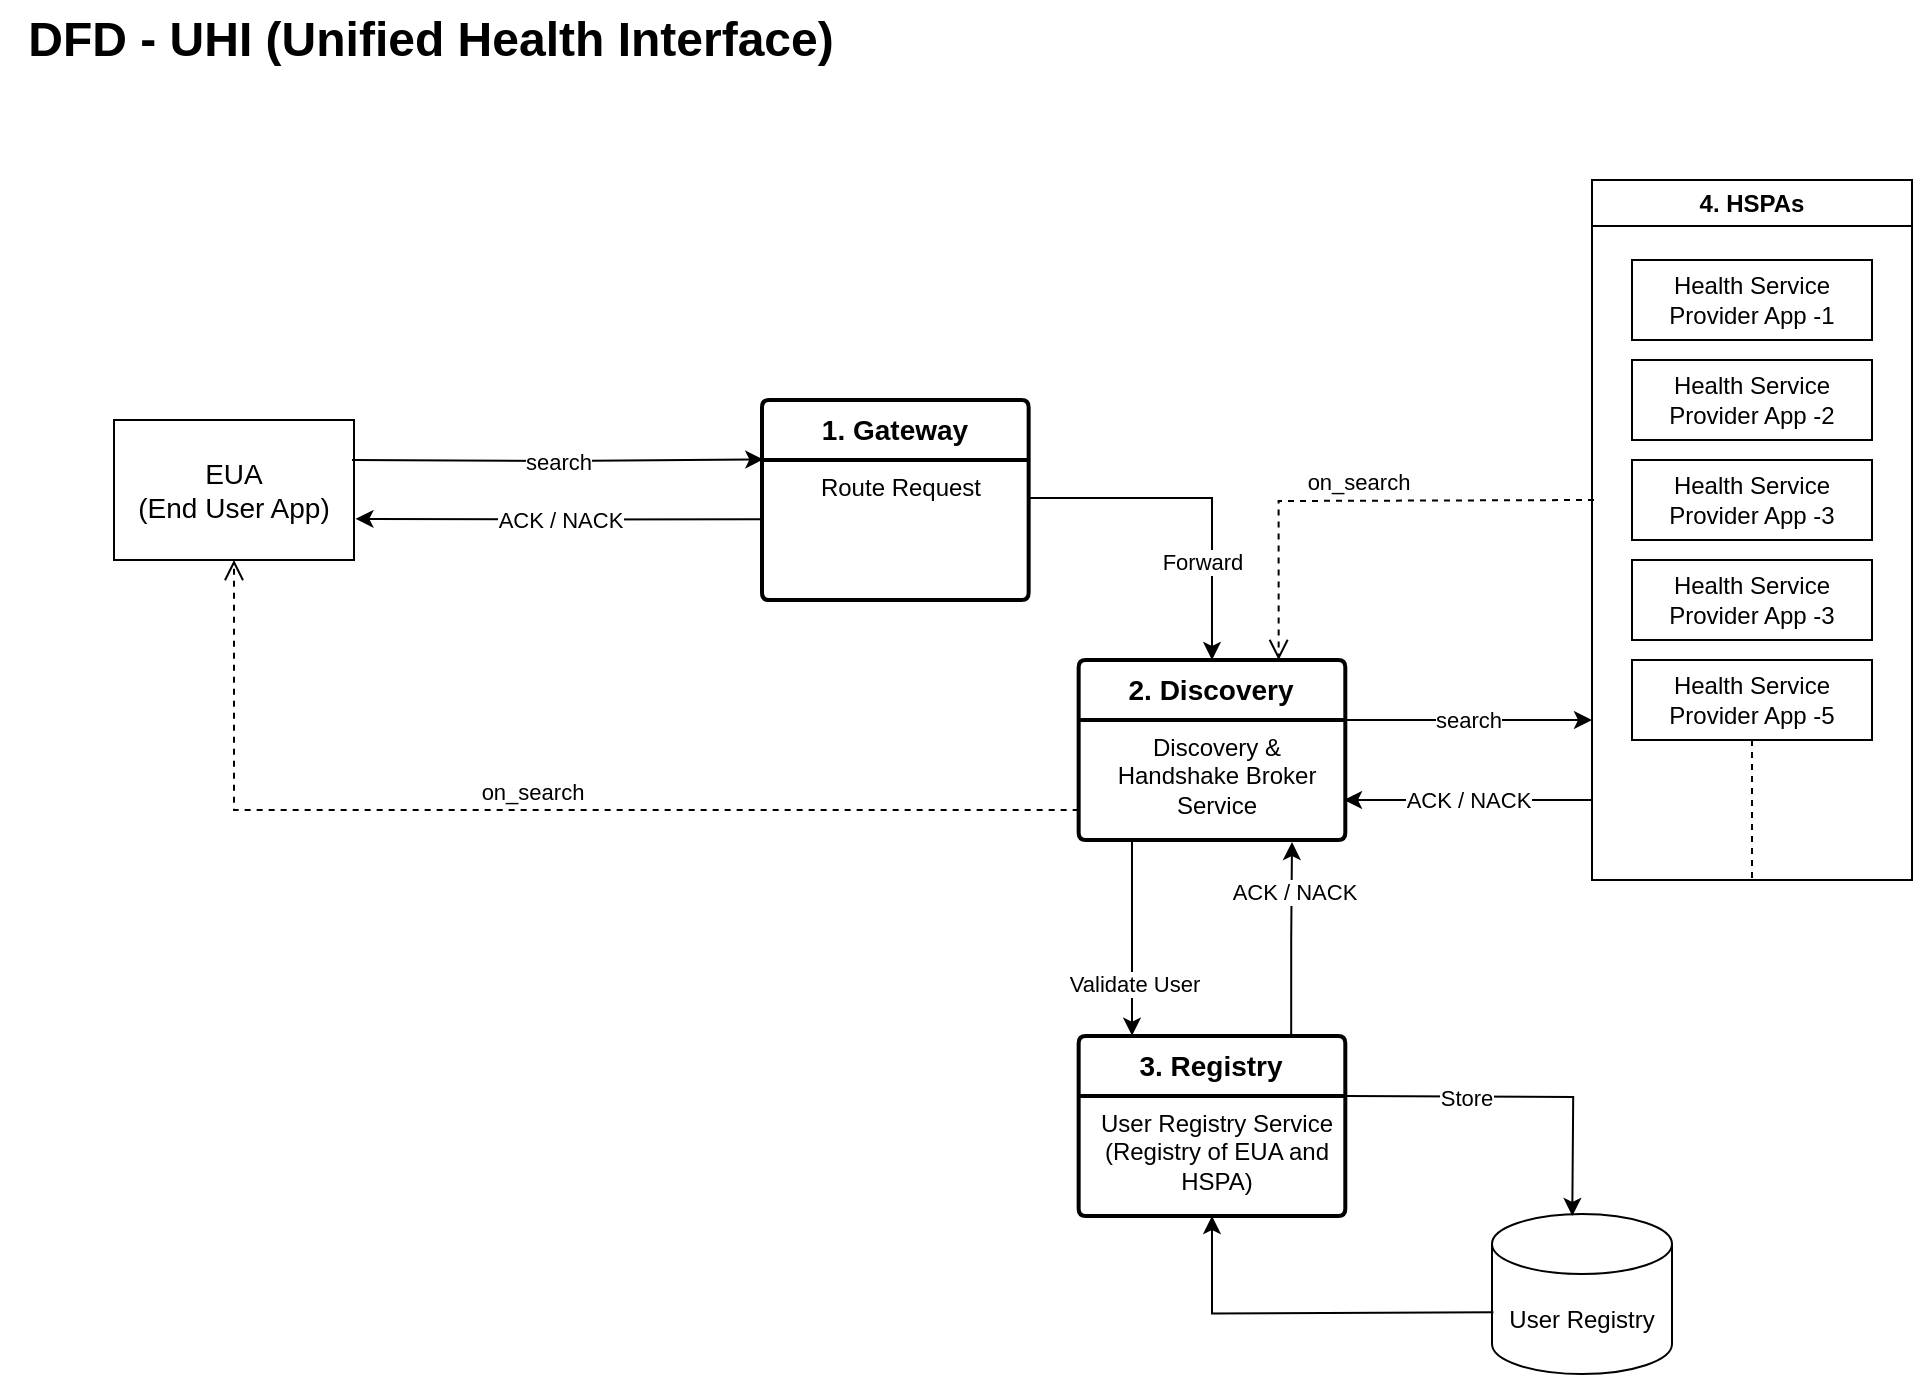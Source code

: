 <mxfile version="22.1.8" type="github">
  <diagram name="Page-1" id="5d7acffa-a066-3a61-03fe-96351882024d">
    <mxGraphModel dx="1477" dy="617" grid="1" gridSize="10" guides="1" tooltips="1" connect="1" arrows="1" fold="1" page="1" pageScale="1" pageWidth="1100" pageHeight="850" background="#ffffff" math="0" shadow="0">
      <root>
        <mxCell id="0" />
        <mxCell id="1" parent="0" />
        <mxCell id="2-qn9SCY0CSl4VwghT2g-1" value="&lt;font style=&quot;font-size: 14px;&quot;&gt;&lt;b style=&quot;&quot;&gt;1. Gateway&lt;/b&gt;&lt;/font&gt;" style="swimlane;childLayout=stackLayout;horizontal=1;startSize=30;horizontalStack=0;rounded=1;fontSize=14;fontStyle=0;strokeWidth=2;resizeParent=0;resizeLast=1;shadow=0;dashed=0;align=center;arcSize=4;whiteSpace=wrap;html=1;" parent="1" vertex="1">
          <mxGeometry x="421" y="240" width="133.33" height="100" as="geometry" />
        </mxCell>
        <mxCell id="2-qn9SCY0CSl4VwghT2g-2" value="Route Request" style="align=center;strokeColor=none;fillColor=none;spacingLeft=4;fontSize=12;verticalAlign=top;resizable=0;rotatable=0;part=1;html=1;" parent="2-qn9SCY0CSl4VwghT2g-1" vertex="1">
          <mxGeometry y="30" width="133.33" height="70" as="geometry" />
        </mxCell>
        <mxCell id="2-qn9SCY0CSl4VwghT2g-5" value="&lt;font style=&quot;font-size: 14px;&quot;&gt;EUA&lt;br&gt;(End User App)&lt;br&gt;&lt;/font&gt;" style="rounded=0;whiteSpace=wrap;html=1;" parent="1" vertex="1">
          <mxGeometry x="97" y="250" width="120" height="70" as="geometry" />
        </mxCell>
        <mxCell id="2-qn9SCY0CSl4VwghT2g-9" value="" style="endArrow=classic;html=1;rounded=0;edgeStyle=orthogonalEdgeStyle;entryX=0.005;entryY=0.297;entryDx=0;entryDy=0;entryPerimeter=0;" parent="1" edge="1" target="2-qn9SCY0CSl4VwghT2g-1">
          <mxGeometry relative="1" as="geometry">
            <mxPoint x="216" y="270" as="sourcePoint" />
            <mxPoint x="446" y="271" as="targetPoint" />
          </mxGeometry>
        </mxCell>
        <mxCell id="2-qn9SCY0CSl4VwghT2g-10" value="search" style="edgeLabel;resizable=0;html=1;align=center;verticalAlign=middle;" parent="2-qn9SCY0CSl4VwghT2g-9" connectable="0" vertex="1">
          <mxGeometry relative="1" as="geometry" />
        </mxCell>
        <mxCell id="2-qn9SCY0CSl4VwghT2g-20" value="User Registry" style="shape=cylinder3;whiteSpace=wrap;html=1;boundedLbl=1;backgroundOutline=1;size=15;" parent="1" vertex="1">
          <mxGeometry x="786" y="647" width="90" height="80" as="geometry" />
        </mxCell>
        <mxCell id="2-qn9SCY0CSl4VwghT2g-29" value="&lt;font style=&quot;font-size: 14px;&quot;&gt;&lt;b style=&quot;&quot;&gt;2. Discovery&lt;/b&gt;&lt;/font&gt;" style="swimlane;childLayout=stackLayout;horizontal=1;startSize=30;horizontalStack=0;rounded=1;fontSize=14;fontStyle=0;strokeWidth=2;resizeParent=0;resizeLast=1;shadow=0;dashed=0;align=center;arcSize=4;whiteSpace=wrap;html=1;" parent="1" vertex="1">
          <mxGeometry x="579.33" y="370" width="133.33" height="90" as="geometry" />
        </mxCell>
        <mxCell id="2-qn9SCY0CSl4VwghT2g-30" value="Discovery &amp;amp; &lt;br&gt;Handshake Broker &lt;br&gt;Service" style="align=center;strokeColor=none;fillColor=none;spacingLeft=4;fontSize=12;verticalAlign=top;resizable=0;rotatable=0;part=1;html=1;" parent="2-qn9SCY0CSl4VwghT2g-29" vertex="1">
          <mxGeometry y="30" width="133.33" height="60" as="geometry" />
        </mxCell>
        <mxCell id="ZYt9PUyYWpOB_vdmKRMF-25" value="&lt;font style=&quot;font-size: 14px;&quot;&gt;&lt;b style=&quot;&quot;&gt;3. Registry&lt;/b&gt;&lt;/font&gt;" style="swimlane;childLayout=stackLayout;horizontal=1;startSize=30;horizontalStack=0;rounded=1;fontSize=14;fontStyle=0;strokeWidth=2;resizeParent=0;resizeLast=1;shadow=0;dashed=0;align=center;arcSize=4;whiteSpace=wrap;html=1;" parent="1" vertex="1">
          <mxGeometry x="579.33" y="558" width="133.33" height="90" as="geometry" />
        </mxCell>
        <mxCell id="ZYt9PUyYWpOB_vdmKRMF-26" value="User Registry Service&lt;br&gt;(Registry of EUA and &lt;br&gt;HSPA)" style="align=center;strokeColor=none;fillColor=none;spacingLeft=4;fontSize=12;verticalAlign=top;resizable=0;rotatable=0;part=1;html=1;" parent="ZYt9PUyYWpOB_vdmKRMF-25" vertex="1">
          <mxGeometry y="30" width="133.33" height="60" as="geometry" />
        </mxCell>
        <mxCell id="ZYt9PUyYWpOB_vdmKRMF-55" value="&lt;font style=&quot;font-size: 24px;&quot;&gt;&lt;b&gt;DFD - UHI (Unified Health Interface)&lt;/b&gt;&lt;/font&gt;" style="text;html=1;align=center;verticalAlign=middle;resizable=0;points=[];autosize=1;strokeColor=none;fillColor=none;" parent="1" vertex="1">
          <mxGeometry x="40" y="40" width="430" height="40" as="geometry" />
        </mxCell>
        <mxCell id="VMeWkLT3xw4zWEuHZqp--4" value="" style="endArrow=classic;html=1;rounded=0;edgeStyle=orthogonalEdgeStyle;entryX=1.006;entryY=0.706;entryDx=0;entryDy=0;entryPerimeter=0;exitX=0.005;exitY=0.424;exitDx=0;exitDy=0;exitPerimeter=0;" edge="1" parent="1" source="2-qn9SCY0CSl4VwghT2g-2" target="2-qn9SCY0CSl4VwghT2g-5">
          <mxGeometry relative="1" as="geometry">
            <mxPoint x="416" y="297" as="sourcePoint" />
            <mxPoint x="215" y="297" as="targetPoint" />
          </mxGeometry>
        </mxCell>
        <mxCell id="VMeWkLT3xw4zWEuHZqp--5" value="ACK / NACK" style="edgeLabel;resizable=0;html=1;align=center;verticalAlign=middle;" connectable="0" vertex="1" parent="VMeWkLT3xw4zWEuHZqp--4">
          <mxGeometry relative="1" as="geometry" />
        </mxCell>
        <mxCell id="VMeWkLT3xw4zWEuHZqp--6" value="" style="endArrow=classic;html=1;rounded=0;edgeStyle=orthogonalEdgeStyle;entryX=0.5;entryY=0;entryDx=0;entryDy=0;exitX=1;exitY=0.5;exitDx=0;exitDy=0;" edge="1" parent="1" source="2-qn9SCY0CSl4VwghT2g-1" target="2-qn9SCY0CSl4VwghT2g-29">
          <mxGeometry relative="1" as="geometry">
            <mxPoint x="580" y="289.41" as="sourcePoint" />
            <mxPoint x="750" y="289" as="targetPoint" />
            <Array as="points">
              <mxPoint x="554" y="289" />
              <mxPoint x="646" y="289" />
            </Array>
          </mxGeometry>
        </mxCell>
        <mxCell id="VMeWkLT3xw4zWEuHZqp--7" value="Forward" style="edgeLabel;resizable=0;html=1;align=center;verticalAlign=middle;" connectable="0" vertex="1" parent="VMeWkLT3xw4zWEuHZqp--6">
          <mxGeometry relative="1" as="geometry">
            <mxPoint y="32" as="offset" />
          </mxGeometry>
        </mxCell>
        <mxCell id="VMeWkLT3xw4zWEuHZqp--10" value="4. HSPAs" style="swimlane;whiteSpace=wrap;html=1;" vertex="1" parent="1">
          <mxGeometry x="836" y="130" width="160" height="350" as="geometry" />
        </mxCell>
        <mxCell id="2-qn9SCY0CSl4VwghT2g-19" value="&lt;font style=&quot;&quot;&gt;&lt;font style=&quot;font-size: 12px;&quot;&gt;Health Service Provider App -1&lt;/font&gt;&lt;br&gt;&lt;/font&gt;" style="rounded=0;whiteSpace=wrap;html=1;" parent="VMeWkLT3xw4zWEuHZqp--10" vertex="1">
          <mxGeometry x="20" y="40" width="120" height="40" as="geometry" />
        </mxCell>
        <mxCell id="VMeWkLT3xw4zWEuHZqp--11" value="&lt;font style=&quot;&quot;&gt;&lt;font style=&quot;font-size: 12px;&quot;&gt;Health Service Provider App&lt;/font&gt;&amp;nbsp;-2&lt;br&gt;&lt;/font&gt;" style="rounded=0;whiteSpace=wrap;html=1;" vertex="1" parent="VMeWkLT3xw4zWEuHZqp--10">
          <mxGeometry x="20" y="90" width="120" height="40" as="geometry" />
        </mxCell>
        <mxCell id="VMeWkLT3xw4zWEuHZqp--12" value="&lt;font style=&quot;&quot;&gt;&lt;font style=&quot;font-size: 12px;&quot;&gt;Health Service Provider App&lt;/font&gt;&amp;nbsp;-3&lt;br&gt;&lt;/font&gt;" style="rounded=0;whiteSpace=wrap;html=1;" vertex="1" parent="VMeWkLT3xw4zWEuHZqp--10">
          <mxGeometry x="20" y="140" width="120" height="40" as="geometry" />
        </mxCell>
        <mxCell id="VMeWkLT3xw4zWEuHZqp--13" value="&lt;font style=&quot;&quot;&gt;&lt;font style=&quot;font-size: 12px;&quot;&gt;Health Service Provider App&lt;/font&gt;&amp;nbsp;-3&lt;br&gt;&lt;/font&gt;" style="rounded=0;whiteSpace=wrap;html=1;" vertex="1" parent="VMeWkLT3xw4zWEuHZqp--10">
          <mxGeometry x="20" y="190" width="120" height="40" as="geometry" />
        </mxCell>
        <mxCell id="VMeWkLT3xw4zWEuHZqp--14" value="Health Service Provider App&amp;nbsp;-5" style="shape=umlLifeline;perimeter=lifelinePerimeter;whiteSpace=wrap;html=1;container=1;dropTarget=0;collapsible=0;recursiveResize=0;outlineConnect=0;portConstraint=eastwest;newEdgeStyle={&quot;curved&quot;:0,&quot;rounded&quot;:0};" vertex="1" parent="VMeWkLT3xw4zWEuHZqp--10">
          <mxGeometry x="20" y="240" width="120" height="110" as="geometry" />
        </mxCell>
        <mxCell id="VMeWkLT3xw4zWEuHZqp--16" value="on_search" style="html=1;verticalAlign=bottom;endArrow=open;dashed=1;endSize=8;curved=0;rounded=0;edgeStyle=orthogonalEdgeStyle;entryX=0.75;entryY=0;entryDx=0;entryDy=0;" edge="1" parent="1" target="2-qn9SCY0CSl4VwghT2g-29">
          <mxGeometry relative="1" as="geometry">
            <mxPoint x="837" y="290" as="sourcePoint" />
            <mxPoint x="712.657" y="280.0" as="targetPoint" />
          </mxGeometry>
        </mxCell>
        <mxCell id="VMeWkLT3xw4zWEuHZqp--18" value="" style="endArrow=classic;html=1;rounded=0;edgeStyle=orthogonalEdgeStyle;entryX=0.446;entryY=0;entryDx=0;entryDy=0;entryPerimeter=0;" edge="1" parent="1">
          <mxGeometry relative="1" as="geometry">
            <mxPoint x="713" y="588" as="sourcePoint" />
            <mxPoint x="826.14" y="648" as="targetPoint" />
          </mxGeometry>
        </mxCell>
        <mxCell id="VMeWkLT3xw4zWEuHZqp--19" value="Store" style="edgeLabel;resizable=0;html=1;align=center;verticalAlign=middle;" connectable="0" vertex="1" parent="VMeWkLT3xw4zWEuHZqp--18">
          <mxGeometry relative="1" as="geometry">
            <mxPoint x="-27" as="offset" />
          </mxGeometry>
        </mxCell>
        <mxCell id="VMeWkLT3xw4zWEuHZqp--21" value="" style="endArrow=classic;html=1;rounded=0;edgeStyle=orthogonalEdgeStyle;exitX=0.008;exitY=0.602;exitDx=0;exitDy=0;exitPerimeter=0;entryX=0.5;entryY=1;entryDx=0;entryDy=0;" edge="1" parent="1" target="ZYt9PUyYWpOB_vdmKRMF-26">
          <mxGeometry width="50" height="50" relative="1" as="geometry">
            <mxPoint x="786.72" y="696.16" as="sourcePoint" />
            <mxPoint x="706" y="658" as="targetPoint" />
          </mxGeometry>
        </mxCell>
        <mxCell id="VMeWkLT3xw4zWEuHZqp--22" value="" style="endArrow=classic;html=1;rounded=0;edgeStyle=orthogonalEdgeStyle;entryX=0.2;entryY=-0.002;entryDx=0;entryDy=0;exitX=0.5;exitY=1;exitDx=0;exitDy=0;entryPerimeter=0;" edge="1" parent="1" target="ZYt9PUyYWpOB_vdmKRMF-25">
          <mxGeometry relative="1" as="geometry">
            <mxPoint x="605.995" y="461" as="sourcePoint" />
            <mxPoint x="605.995" y="521" as="targetPoint" />
            <Array as="points">
              <mxPoint x="606" y="510" />
              <mxPoint x="606" y="510" />
            </Array>
          </mxGeometry>
        </mxCell>
        <mxCell id="VMeWkLT3xw4zWEuHZqp--25" value="" style="endArrow=classic;html=1;rounded=0;edgeStyle=orthogonalEdgeStyle;entryX=0.5;entryY=0;entryDx=0;entryDy=0;exitX=0.797;exitY=-0.011;exitDx=0;exitDy=0;exitPerimeter=0;" edge="1" parent="1" source="ZYt9PUyYWpOB_vdmKRMF-25">
          <mxGeometry relative="1" as="geometry">
            <mxPoint x="685.995" y="521" as="sourcePoint" />
            <mxPoint x="685.995" y="461" as="targetPoint" />
          </mxGeometry>
        </mxCell>
        <mxCell id="VMeWkLT3xw4zWEuHZqp--26" value="ACK / NACK" style="edgeLabel;resizable=0;html=1;align=center;verticalAlign=middle;" connectable="0" vertex="1" parent="VMeWkLT3xw4zWEuHZqp--25">
          <mxGeometry relative="1" as="geometry">
            <mxPoint y="-24" as="offset" />
          </mxGeometry>
        </mxCell>
        <mxCell id="VMeWkLT3xw4zWEuHZqp--31" value="Validate User" style="edgeLabel;resizable=0;html=1;align=center;verticalAlign=middle;" connectable="0" vertex="1" parent="1">
          <mxGeometry x="606.492" y="531.689" as="geometry" />
        </mxCell>
        <mxCell id="VMeWkLT3xw4zWEuHZqp--33" value="on_search" style="html=1;verticalAlign=bottom;endArrow=open;dashed=1;endSize=8;curved=0;rounded=0;edgeStyle=orthogonalEdgeStyle;exitX=0;exitY=0.75;exitDx=0;exitDy=0;entryX=0.5;entryY=1;entryDx=0;entryDy=0;" edge="1" parent="1" source="2-qn9SCY0CSl4VwghT2g-30" target="2-qn9SCY0CSl4VwghT2g-5">
          <mxGeometry relative="1" as="geometry">
            <mxPoint x="236" y="360" as="sourcePoint" />
            <mxPoint x="156" y="360" as="targetPoint" />
          </mxGeometry>
        </mxCell>
        <mxCell id="VMeWkLT3xw4zWEuHZqp--34" value="" style="endArrow=classic;html=1;rounded=0;edgeStyle=orthogonalEdgeStyle;" edge="1" parent="1">
          <mxGeometry relative="1" as="geometry">
            <mxPoint x="712" y="400" as="sourcePoint" />
            <mxPoint x="836" y="400" as="targetPoint" />
          </mxGeometry>
        </mxCell>
        <mxCell id="VMeWkLT3xw4zWEuHZqp--35" value="search" style="edgeLabel;resizable=0;html=1;align=center;verticalAlign=middle;" connectable="0" vertex="1" parent="VMeWkLT3xw4zWEuHZqp--34">
          <mxGeometry relative="1" as="geometry" />
        </mxCell>
        <mxCell id="VMeWkLT3xw4zWEuHZqp--37" value="" style="endArrow=classic;html=1;rounded=0;edgeStyle=orthogonalEdgeStyle;" edge="1" parent="1">
          <mxGeometry relative="1" as="geometry">
            <mxPoint x="836" y="440" as="sourcePoint" />
            <mxPoint x="712" y="440" as="targetPoint" />
          </mxGeometry>
        </mxCell>
        <mxCell id="VMeWkLT3xw4zWEuHZqp--38" value="ACK / NACK" style="edgeLabel;resizable=0;html=1;align=center;verticalAlign=middle;" connectable="0" vertex="1" parent="VMeWkLT3xw4zWEuHZqp--37">
          <mxGeometry relative="1" as="geometry" />
        </mxCell>
      </root>
    </mxGraphModel>
  </diagram>
</mxfile>
